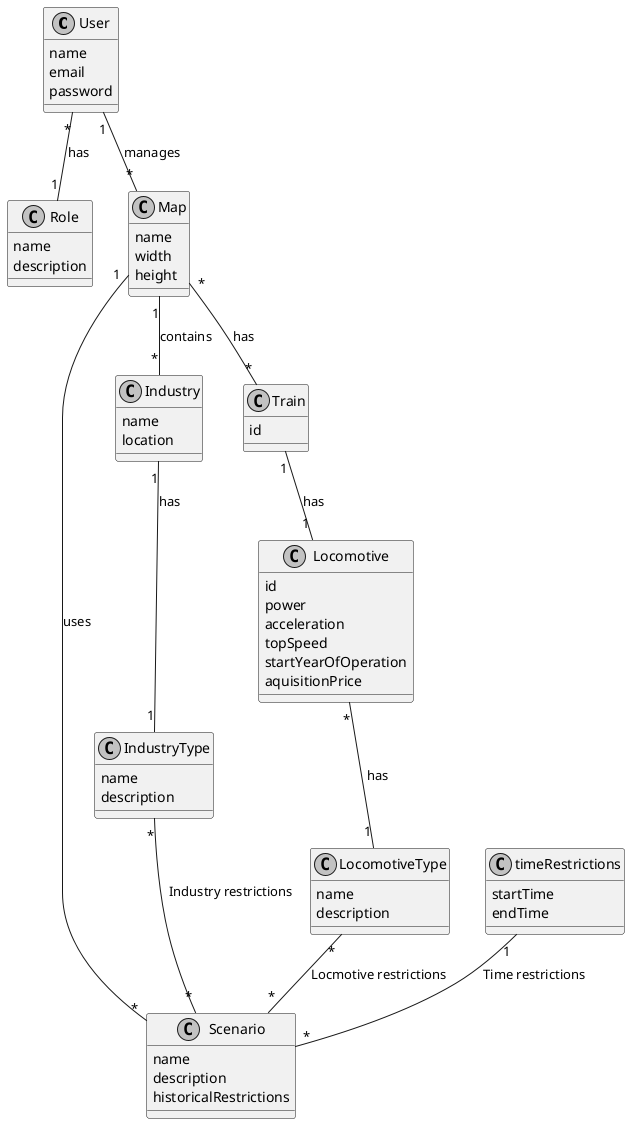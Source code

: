 @startuml
skinparam monochrome true
skinparam packageStyle rectangle
skinparam shadowing false

class User {
    name
    email
    password
}

class Role {
    name
    description
}

class Map {
    name
    width
    height
}

class Scenario{
    name
    description
    historicalRestrictions
}

class Industry{
    name
    location
}

class IndustryType{
    name
    description
}

class Train {
    id
}

class Locomotive{
    id
    power
    acceleration
    topSpeed
    startYearOfOperation
    aquisitionPrice
}

class LocomotiveType{
    name
    description
}

class timeRestrictions{
    startTime
    endTime
}

User "*" -- "1" Role : has
User "1" -- "*" Map : manages

Map "1" -- "*" Scenario : uses
Map "*" -- "*" Train : has
Map "1" -- "*" Industry : contains

Train "1" -- "1" Locomotive : has

Locomotive "*" -- "1" LocomotiveType : has
LocomotiveType "*" -- "*" Scenario : Locmotive restrictions

Industry "1" -- "1" IndustryType : has
IndustryType "*" -- "*" Scenario : Industry restrictions

timeRestrictions "1" -- "*" Scenario : Time restrictions

@enduml